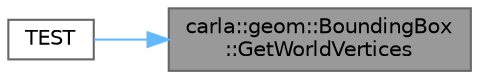 digraph "carla::geom::BoundingBox::GetWorldVertices"
{
 // INTERACTIVE_SVG=YES
 // LATEX_PDF_SIZE
  bgcolor="transparent";
  edge [fontname=Helvetica,fontsize=10,labelfontname=Helvetica,labelfontsize=10];
  node [fontname=Helvetica,fontsize=10,shape=box,height=0.2,width=0.4];
  rankdir="RL";
  Node1 [id="Node000001",label="carla::geom::BoundingBox\l::GetWorldVertices",height=0.2,width=0.4,color="gray40", fillcolor="grey60", style="filled", fontcolor="black",tooltip="Returns the positions of the 8 vertices of this BoundingBox in world space."];
  Node1 -> Node2 [id="edge1_Node000001_Node000002",dir="back",color="steelblue1",style="solid",tooltip=" "];
  Node2 [id="Node000002",label="TEST",height=0.2,width=0.4,color="grey40", fillcolor="white", style="filled",URL="$d6/dd9/test__geom_8cpp.html#af19ccf43393a04631a4ad7e305673fdb",tooltip=" "];
}
